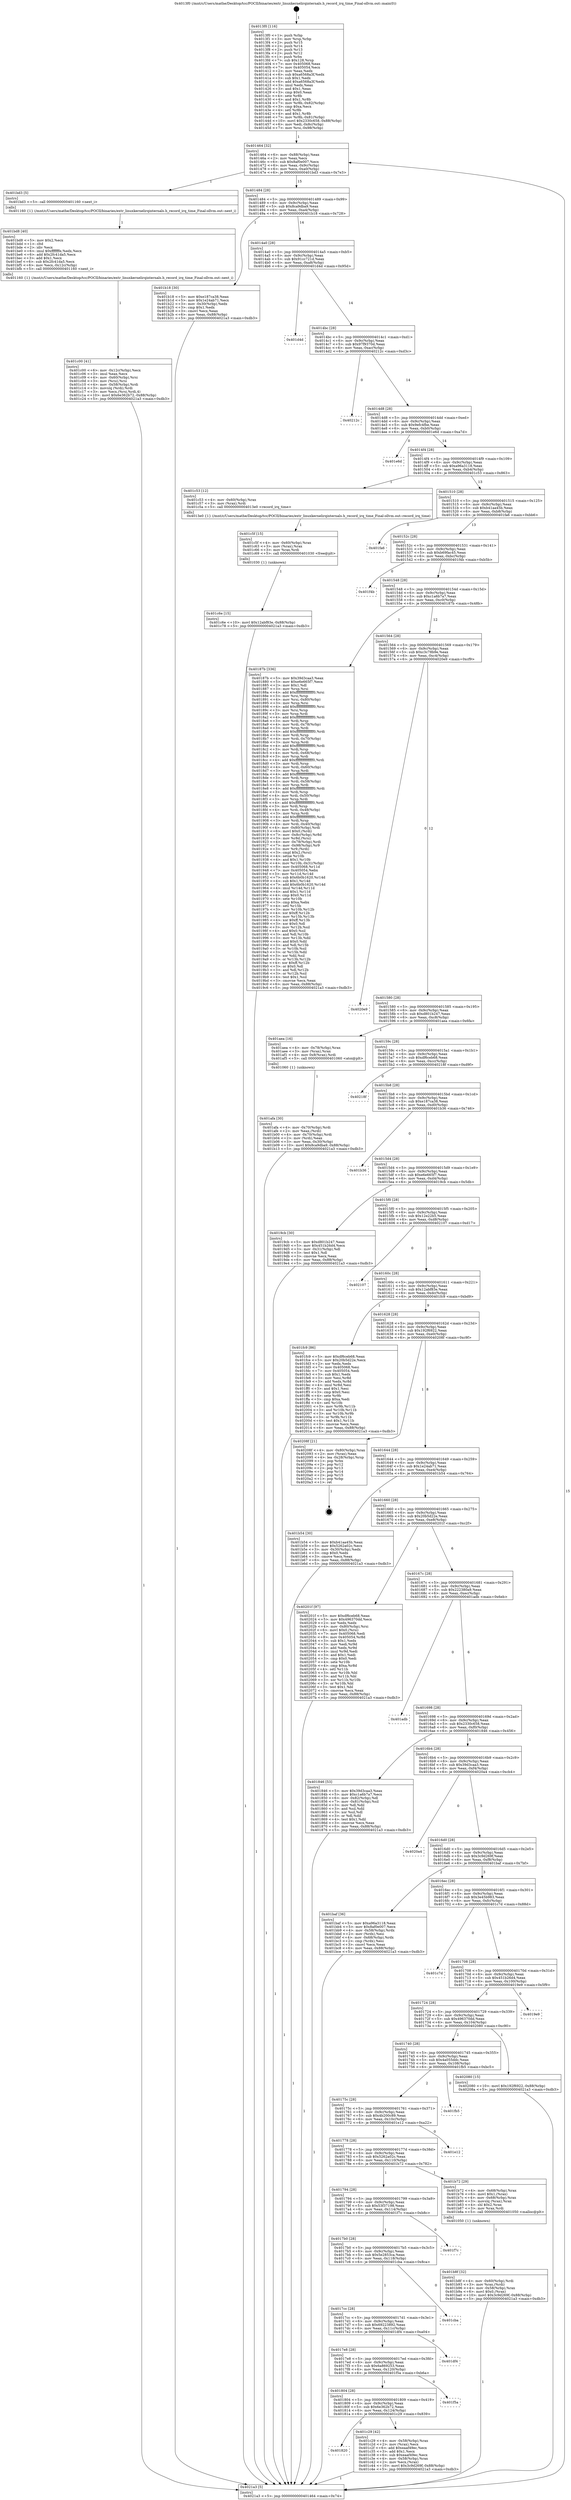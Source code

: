 digraph "0x4013f0" {
  label = "0x4013f0 (/mnt/c/Users/mathe/Desktop/tcc/POCII/binaries/extr_linuxkernelirqinternals.h_record_irq_time_Final-ollvm.out::main(0))"
  labelloc = "t"
  node[shape=record]

  Entry [label="",width=0.3,height=0.3,shape=circle,fillcolor=black,style=filled]
  "0x401464" [label="{
     0x401464 [32]\l
     | [instrs]\l
     &nbsp;&nbsp;0x401464 \<+6\>: mov -0x88(%rbp),%eax\l
     &nbsp;&nbsp;0x40146a \<+2\>: mov %eax,%ecx\l
     &nbsp;&nbsp;0x40146c \<+6\>: sub $0x8af0e007,%ecx\l
     &nbsp;&nbsp;0x401472 \<+6\>: mov %eax,-0x9c(%rbp)\l
     &nbsp;&nbsp;0x401478 \<+6\>: mov %ecx,-0xa0(%rbp)\l
     &nbsp;&nbsp;0x40147e \<+6\>: je 0000000000401bd3 \<main+0x7e3\>\l
  }"]
  "0x401bd3" [label="{
     0x401bd3 [5]\l
     | [instrs]\l
     &nbsp;&nbsp;0x401bd3 \<+5\>: call 0000000000401160 \<next_i\>\l
     | [calls]\l
     &nbsp;&nbsp;0x401160 \{1\} (/mnt/c/Users/mathe/Desktop/tcc/POCII/binaries/extr_linuxkernelirqinternals.h_record_irq_time_Final-ollvm.out::next_i)\l
  }"]
  "0x401484" [label="{
     0x401484 [28]\l
     | [instrs]\l
     &nbsp;&nbsp;0x401484 \<+5\>: jmp 0000000000401489 \<main+0x99\>\l
     &nbsp;&nbsp;0x401489 \<+6\>: mov -0x9c(%rbp),%eax\l
     &nbsp;&nbsp;0x40148f \<+5\>: sub $0x8ca9dba9,%eax\l
     &nbsp;&nbsp;0x401494 \<+6\>: mov %eax,-0xa4(%rbp)\l
     &nbsp;&nbsp;0x40149a \<+6\>: je 0000000000401b18 \<main+0x728\>\l
  }"]
  Exit [label="",width=0.3,height=0.3,shape=circle,fillcolor=black,style=filled,peripheries=2]
  "0x401b18" [label="{
     0x401b18 [30]\l
     | [instrs]\l
     &nbsp;&nbsp;0x401b18 \<+5\>: mov $0xe187ca38,%eax\l
     &nbsp;&nbsp;0x401b1d \<+5\>: mov $0x1e24ab71,%ecx\l
     &nbsp;&nbsp;0x401b22 \<+3\>: mov -0x30(%rbp),%edx\l
     &nbsp;&nbsp;0x401b25 \<+3\>: cmp $0x1,%edx\l
     &nbsp;&nbsp;0x401b28 \<+3\>: cmovl %ecx,%eax\l
     &nbsp;&nbsp;0x401b2b \<+6\>: mov %eax,-0x88(%rbp)\l
     &nbsp;&nbsp;0x401b31 \<+5\>: jmp 00000000004021a3 \<main+0xdb3\>\l
  }"]
  "0x4014a0" [label="{
     0x4014a0 [28]\l
     | [instrs]\l
     &nbsp;&nbsp;0x4014a0 \<+5\>: jmp 00000000004014a5 \<main+0xb5\>\l
     &nbsp;&nbsp;0x4014a5 \<+6\>: mov -0x9c(%rbp),%eax\l
     &nbsp;&nbsp;0x4014ab \<+5\>: sub $0x91cc721d,%eax\l
     &nbsp;&nbsp;0x4014b0 \<+6\>: mov %eax,-0xa8(%rbp)\l
     &nbsp;&nbsp;0x4014b6 \<+6\>: je 0000000000401d4d \<main+0x95d\>\l
  }"]
  "0x401c6e" [label="{
     0x401c6e [15]\l
     | [instrs]\l
     &nbsp;&nbsp;0x401c6e \<+10\>: movl $0x12abf83e,-0x88(%rbp)\l
     &nbsp;&nbsp;0x401c78 \<+5\>: jmp 00000000004021a3 \<main+0xdb3\>\l
  }"]
  "0x401d4d" [label="{
     0x401d4d\l
  }", style=dashed]
  "0x4014bc" [label="{
     0x4014bc [28]\l
     | [instrs]\l
     &nbsp;&nbsp;0x4014bc \<+5\>: jmp 00000000004014c1 \<main+0xd1\>\l
     &nbsp;&nbsp;0x4014c1 \<+6\>: mov -0x9c(%rbp),%eax\l
     &nbsp;&nbsp;0x4014c7 \<+5\>: sub $0x97f9370d,%eax\l
     &nbsp;&nbsp;0x4014cc \<+6\>: mov %eax,-0xac(%rbp)\l
     &nbsp;&nbsp;0x4014d2 \<+6\>: je 000000000040212c \<main+0xd3c\>\l
  }"]
  "0x401c5f" [label="{
     0x401c5f [15]\l
     | [instrs]\l
     &nbsp;&nbsp;0x401c5f \<+4\>: mov -0x60(%rbp),%rax\l
     &nbsp;&nbsp;0x401c63 \<+3\>: mov (%rax),%rax\l
     &nbsp;&nbsp;0x401c66 \<+3\>: mov %rax,%rdi\l
     &nbsp;&nbsp;0x401c69 \<+5\>: call 0000000000401030 \<free@plt\>\l
     | [calls]\l
     &nbsp;&nbsp;0x401030 \{1\} (unknown)\l
  }"]
  "0x40212c" [label="{
     0x40212c\l
  }", style=dashed]
  "0x4014d8" [label="{
     0x4014d8 [28]\l
     | [instrs]\l
     &nbsp;&nbsp;0x4014d8 \<+5\>: jmp 00000000004014dd \<main+0xed\>\l
     &nbsp;&nbsp;0x4014dd \<+6\>: mov -0x9c(%rbp),%eax\l
     &nbsp;&nbsp;0x4014e3 \<+5\>: sub $0x9efc4fbe,%eax\l
     &nbsp;&nbsp;0x4014e8 \<+6\>: mov %eax,-0xb0(%rbp)\l
     &nbsp;&nbsp;0x4014ee \<+6\>: je 0000000000401e6d \<main+0xa7d\>\l
  }"]
  "0x401820" [label="{
     0x401820\l
  }", style=dashed]
  "0x401e6d" [label="{
     0x401e6d\l
  }", style=dashed]
  "0x4014f4" [label="{
     0x4014f4 [28]\l
     | [instrs]\l
     &nbsp;&nbsp;0x4014f4 \<+5\>: jmp 00000000004014f9 \<main+0x109\>\l
     &nbsp;&nbsp;0x4014f9 \<+6\>: mov -0x9c(%rbp),%eax\l
     &nbsp;&nbsp;0x4014ff \<+5\>: sub $0xa96a3118,%eax\l
     &nbsp;&nbsp;0x401504 \<+6\>: mov %eax,-0xb4(%rbp)\l
     &nbsp;&nbsp;0x40150a \<+6\>: je 0000000000401c53 \<main+0x863\>\l
  }"]
  "0x401c29" [label="{
     0x401c29 [42]\l
     | [instrs]\l
     &nbsp;&nbsp;0x401c29 \<+4\>: mov -0x58(%rbp),%rax\l
     &nbsp;&nbsp;0x401c2d \<+2\>: mov (%rax),%ecx\l
     &nbsp;&nbsp;0x401c2f \<+6\>: add $0xeaaf49ec,%ecx\l
     &nbsp;&nbsp;0x401c35 \<+3\>: add $0x1,%ecx\l
     &nbsp;&nbsp;0x401c38 \<+6\>: sub $0xeaaf49ec,%ecx\l
     &nbsp;&nbsp;0x401c3e \<+4\>: mov -0x58(%rbp),%rax\l
     &nbsp;&nbsp;0x401c42 \<+2\>: mov %ecx,(%rax)\l
     &nbsp;&nbsp;0x401c44 \<+10\>: movl $0x3c9d269f,-0x88(%rbp)\l
     &nbsp;&nbsp;0x401c4e \<+5\>: jmp 00000000004021a3 \<main+0xdb3\>\l
  }"]
  "0x401c53" [label="{
     0x401c53 [12]\l
     | [instrs]\l
     &nbsp;&nbsp;0x401c53 \<+4\>: mov -0x60(%rbp),%rax\l
     &nbsp;&nbsp;0x401c57 \<+3\>: mov (%rax),%rdi\l
     &nbsp;&nbsp;0x401c5a \<+5\>: call 00000000004013e0 \<record_irq_time\>\l
     | [calls]\l
     &nbsp;&nbsp;0x4013e0 \{1\} (/mnt/c/Users/mathe/Desktop/tcc/POCII/binaries/extr_linuxkernelirqinternals.h_record_irq_time_Final-ollvm.out::record_irq_time)\l
  }"]
  "0x401510" [label="{
     0x401510 [28]\l
     | [instrs]\l
     &nbsp;&nbsp;0x401510 \<+5\>: jmp 0000000000401515 \<main+0x125\>\l
     &nbsp;&nbsp;0x401515 \<+6\>: mov -0x9c(%rbp),%eax\l
     &nbsp;&nbsp;0x40151b \<+5\>: sub $0xb41aa45b,%eax\l
     &nbsp;&nbsp;0x401520 \<+6\>: mov %eax,-0xb8(%rbp)\l
     &nbsp;&nbsp;0x401526 \<+6\>: je 0000000000401fa6 \<main+0xbb6\>\l
  }"]
  "0x401804" [label="{
     0x401804 [28]\l
     | [instrs]\l
     &nbsp;&nbsp;0x401804 \<+5\>: jmp 0000000000401809 \<main+0x419\>\l
     &nbsp;&nbsp;0x401809 \<+6\>: mov -0x9c(%rbp),%eax\l
     &nbsp;&nbsp;0x40180f \<+5\>: sub $0x6e362b72,%eax\l
     &nbsp;&nbsp;0x401814 \<+6\>: mov %eax,-0x124(%rbp)\l
     &nbsp;&nbsp;0x40181a \<+6\>: je 0000000000401c29 \<main+0x839\>\l
  }"]
  "0x401fa6" [label="{
     0x401fa6\l
  }", style=dashed]
  "0x40152c" [label="{
     0x40152c [28]\l
     | [instrs]\l
     &nbsp;&nbsp;0x40152c \<+5\>: jmp 0000000000401531 \<main+0x141\>\l
     &nbsp;&nbsp;0x401531 \<+6\>: mov -0x9c(%rbp),%eax\l
     &nbsp;&nbsp;0x401537 \<+5\>: sub $0xb69fac45,%eax\l
     &nbsp;&nbsp;0x40153c \<+6\>: mov %eax,-0xbc(%rbp)\l
     &nbsp;&nbsp;0x401542 \<+6\>: je 0000000000401f4b \<main+0xb5b\>\l
  }"]
  "0x401f5a" [label="{
     0x401f5a\l
  }", style=dashed]
  "0x401f4b" [label="{
     0x401f4b\l
  }", style=dashed]
  "0x401548" [label="{
     0x401548 [28]\l
     | [instrs]\l
     &nbsp;&nbsp;0x401548 \<+5\>: jmp 000000000040154d \<main+0x15d\>\l
     &nbsp;&nbsp;0x40154d \<+6\>: mov -0x9c(%rbp),%eax\l
     &nbsp;&nbsp;0x401553 \<+5\>: sub $0xc1a6b7a7,%eax\l
     &nbsp;&nbsp;0x401558 \<+6\>: mov %eax,-0xc0(%rbp)\l
     &nbsp;&nbsp;0x40155e \<+6\>: je 000000000040187b \<main+0x48b\>\l
  }"]
  "0x4017e8" [label="{
     0x4017e8 [28]\l
     | [instrs]\l
     &nbsp;&nbsp;0x4017e8 \<+5\>: jmp 00000000004017ed \<main+0x3fd\>\l
     &nbsp;&nbsp;0x4017ed \<+6\>: mov -0x9c(%rbp),%eax\l
     &nbsp;&nbsp;0x4017f3 \<+5\>: sub $0x6a869253,%eax\l
     &nbsp;&nbsp;0x4017f8 \<+6\>: mov %eax,-0x120(%rbp)\l
     &nbsp;&nbsp;0x4017fe \<+6\>: je 0000000000401f5a \<main+0xb6a\>\l
  }"]
  "0x40187b" [label="{
     0x40187b [336]\l
     | [instrs]\l
     &nbsp;&nbsp;0x40187b \<+5\>: mov $0x39d3caa3,%eax\l
     &nbsp;&nbsp;0x401880 \<+5\>: mov $0xe6e665f7,%ecx\l
     &nbsp;&nbsp;0x401885 \<+2\>: mov $0x1,%dl\l
     &nbsp;&nbsp;0x401887 \<+3\>: mov %rsp,%rsi\l
     &nbsp;&nbsp;0x40188a \<+4\>: add $0xfffffffffffffff0,%rsi\l
     &nbsp;&nbsp;0x40188e \<+3\>: mov %rsi,%rsp\l
     &nbsp;&nbsp;0x401891 \<+4\>: mov %rsi,-0x80(%rbp)\l
     &nbsp;&nbsp;0x401895 \<+3\>: mov %rsp,%rsi\l
     &nbsp;&nbsp;0x401898 \<+4\>: add $0xfffffffffffffff0,%rsi\l
     &nbsp;&nbsp;0x40189c \<+3\>: mov %rsi,%rsp\l
     &nbsp;&nbsp;0x40189f \<+3\>: mov %rsp,%rdi\l
     &nbsp;&nbsp;0x4018a2 \<+4\>: add $0xfffffffffffffff0,%rdi\l
     &nbsp;&nbsp;0x4018a6 \<+3\>: mov %rdi,%rsp\l
     &nbsp;&nbsp;0x4018a9 \<+4\>: mov %rdi,-0x78(%rbp)\l
     &nbsp;&nbsp;0x4018ad \<+3\>: mov %rsp,%rdi\l
     &nbsp;&nbsp;0x4018b0 \<+4\>: add $0xfffffffffffffff0,%rdi\l
     &nbsp;&nbsp;0x4018b4 \<+3\>: mov %rdi,%rsp\l
     &nbsp;&nbsp;0x4018b7 \<+4\>: mov %rdi,-0x70(%rbp)\l
     &nbsp;&nbsp;0x4018bb \<+3\>: mov %rsp,%rdi\l
     &nbsp;&nbsp;0x4018be \<+4\>: add $0xfffffffffffffff0,%rdi\l
     &nbsp;&nbsp;0x4018c2 \<+3\>: mov %rdi,%rsp\l
     &nbsp;&nbsp;0x4018c5 \<+4\>: mov %rdi,-0x68(%rbp)\l
     &nbsp;&nbsp;0x4018c9 \<+3\>: mov %rsp,%rdi\l
     &nbsp;&nbsp;0x4018cc \<+4\>: add $0xfffffffffffffff0,%rdi\l
     &nbsp;&nbsp;0x4018d0 \<+3\>: mov %rdi,%rsp\l
     &nbsp;&nbsp;0x4018d3 \<+4\>: mov %rdi,-0x60(%rbp)\l
     &nbsp;&nbsp;0x4018d7 \<+3\>: mov %rsp,%rdi\l
     &nbsp;&nbsp;0x4018da \<+4\>: add $0xfffffffffffffff0,%rdi\l
     &nbsp;&nbsp;0x4018de \<+3\>: mov %rdi,%rsp\l
     &nbsp;&nbsp;0x4018e1 \<+4\>: mov %rdi,-0x58(%rbp)\l
     &nbsp;&nbsp;0x4018e5 \<+3\>: mov %rsp,%rdi\l
     &nbsp;&nbsp;0x4018e8 \<+4\>: add $0xfffffffffffffff0,%rdi\l
     &nbsp;&nbsp;0x4018ec \<+3\>: mov %rdi,%rsp\l
     &nbsp;&nbsp;0x4018ef \<+4\>: mov %rdi,-0x50(%rbp)\l
     &nbsp;&nbsp;0x4018f3 \<+3\>: mov %rsp,%rdi\l
     &nbsp;&nbsp;0x4018f6 \<+4\>: add $0xfffffffffffffff0,%rdi\l
     &nbsp;&nbsp;0x4018fa \<+3\>: mov %rdi,%rsp\l
     &nbsp;&nbsp;0x4018fd \<+4\>: mov %rdi,-0x48(%rbp)\l
     &nbsp;&nbsp;0x401901 \<+3\>: mov %rsp,%rdi\l
     &nbsp;&nbsp;0x401904 \<+4\>: add $0xfffffffffffffff0,%rdi\l
     &nbsp;&nbsp;0x401908 \<+3\>: mov %rdi,%rsp\l
     &nbsp;&nbsp;0x40190b \<+4\>: mov %rdi,-0x40(%rbp)\l
     &nbsp;&nbsp;0x40190f \<+4\>: mov -0x80(%rbp),%rdi\l
     &nbsp;&nbsp;0x401913 \<+6\>: movl $0x0,(%rdi)\l
     &nbsp;&nbsp;0x401919 \<+7\>: mov -0x8c(%rbp),%r8d\l
     &nbsp;&nbsp;0x401920 \<+3\>: mov %r8d,(%rsi)\l
     &nbsp;&nbsp;0x401923 \<+4\>: mov -0x78(%rbp),%rdi\l
     &nbsp;&nbsp;0x401927 \<+7\>: mov -0x98(%rbp),%r9\l
     &nbsp;&nbsp;0x40192e \<+3\>: mov %r9,(%rdi)\l
     &nbsp;&nbsp;0x401931 \<+3\>: cmpl $0x2,(%rsi)\l
     &nbsp;&nbsp;0x401934 \<+4\>: setne %r10b\l
     &nbsp;&nbsp;0x401938 \<+4\>: and $0x1,%r10b\l
     &nbsp;&nbsp;0x40193c \<+4\>: mov %r10b,-0x31(%rbp)\l
     &nbsp;&nbsp;0x401940 \<+8\>: mov 0x405068,%r11d\l
     &nbsp;&nbsp;0x401948 \<+7\>: mov 0x405054,%ebx\l
     &nbsp;&nbsp;0x40194f \<+3\>: mov %r11d,%r14d\l
     &nbsp;&nbsp;0x401952 \<+7\>: sub $0x6b0b1620,%r14d\l
     &nbsp;&nbsp;0x401959 \<+4\>: sub $0x1,%r14d\l
     &nbsp;&nbsp;0x40195d \<+7\>: add $0x6b0b1620,%r14d\l
     &nbsp;&nbsp;0x401964 \<+4\>: imul %r14d,%r11d\l
     &nbsp;&nbsp;0x401968 \<+4\>: and $0x1,%r11d\l
     &nbsp;&nbsp;0x40196c \<+4\>: cmp $0x0,%r11d\l
     &nbsp;&nbsp;0x401970 \<+4\>: sete %r10b\l
     &nbsp;&nbsp;0x401974 \<+3\>: cmp $0xa,%ebx\l
     &nbsp;&nbsp;0x401977 \<+4\>: setl %r15b\l
     &nbsp;&nbsp;0x40197b \<+3\>: mov %r10b,%r12b\l
     &nbsp;&nbsp;0x40197e \<+4\>: xor $0xff,%r12b\l
     &nbsp;&nbsp;0x401982 \<+3\>: mov %r15b,%r13b\l
     &nbsp;&nbsp;0x401985 \<+4\>: xor $0xff,%r13b\l
     &nbsp;&nbsp;0x401989 \<+3\>: xor $0x0,%dl\l
     &nbsp;&nbsp;0x40198c \<+3\>: mov %r12b,%sil\l
     &nbsp;&nbsp;0x40198f \<+4\>: and $0x0,%sil\l
     &nbsp;&nbsp;0x401993 \<+3\>: and %dl,%r10b\l
     &nbsp;&nbsp;0x401996 \<+3\>: mov %r13b,%dil\l
     &nbsp;&nbsp;0x401999 \<+4\>: and $0x0,%dil\l
     &nbsp;&nbsp;0x40199d \<+3\>: and %dl,%r15b\l
     &nbsp;&nbsp;0x4019a0 \<+3\>: or %r10b,%sil\l
     &nbsp;&nbsp;0x4019a3 \<+3\>: or %r15b,%dil\l
     &nbsp;&nbsp;0x4019a6 \<+3\>: xor %dil,%sil\l
     &nbsp;&nbsp;0x4019a9 \<+3\>: or %r13b,%r12b\l
     &nbsp;&nbsp;0x4019ac \<+4\>: xor $0xff,%r12b\l
     &nbsp;&nbsp;0x4019b0 \<+3\>: or $0x0,%dl\l
     &nbsp;&nbsp;0x4019b3 \<+3\>: and %dl,%r12b\l
     &nbsp;&nbsp;0x4019b6 \<+3\>: or %r12b,%sil\l
     &nbsp;&nbsp;0x4019b9 \<+4\>: test $0x1,%sil\l
     &nbsp;&nbsp;0x4019bd \<+3\>: cmovne %ecx,%eax\l
     &nbsp;&nbsp;0x4019c0 \<+6\>: mov %eax,-0x88(%rbp)\l
     &nbsp;&nbsp;0x4019c6 \<+5\>: jmp 00000000004021a3 \<main+0xdb3\>\l
  }"]
  "0x401564" [label="{
     0x401564 [28]\l
     | [instrs]\l
     &nbsp;&nbsp;0x401564 \<+5\>: jmp 0000000000401569 \<main+0x179\>\l
     &nbsp;&nbsp;0x401569 \<+6\>: mov -0x9c(%rbp),%eax\l
     &nbsp;&nbsp;0x40156f \<+5\>: sub $0xc3c78b9e,%eax\l
     &nbsp;&nbsp;0x401574 \<+6\>: mov %eax,-0xc4(%rbp)\l
     &nbsp;&nbsp;0x40157a \<+6\>: je 00000000004020e9 \<main+0xcf9\>\l
  }"]
  "0x401df4" [label="{
     0x401df4\l
  }", style=dashed]
  "0x4020e9" [label="{
     0x4020e9\l
  }", style=dashed]
  "0x401580" [label="{
     0x401580 [28]\l
     | [instrs]\l
     &nbsp;&nbsp;0x401580 \<+5\>: jmp 0000000000401585 \<main+0x195\>\l
     &nbsp;&nbsp;0x401585 \<+6\>: mov -0x9c(%rbp),%eax\l
     &nbsp;&nbsp;0x40158b \<+5\>: sub $0xd801b247,%eax\l
     &nbsp;&nbsp;0x401590 \<+6\>: mov %eax,-0xc8(%rbp)\l
     &nbsp;&nbsp;0x401596 \<+6\>: je 0000000000401aea \<main+0x6fa\>\l
  }"]
  "0x4017cc" [label="{
     0x4017cc [28]\l
     | [instrs]\l
     &nbsp;&nbsp;0x4017cc \<+5\>: jmp 00000000004017d1 \<main+0x3e1\>\l
     &nbsp;&nbsp;0x4017d1 \<+6\>: mov -0x9c(%rbp),%eax\l
     &nbsp;&nbsp;0x4017d7 \<+5\>: sub $0x69223892,%eax\l
     &nbsp;&nbsp;0x4017dc \<+6\>: mov %eax,-0x11c(%rbp)\l
     &nbsp;&nbsp;0x4017e2 \<+6\>: je 0000000000401df4 \<main+0xa04\>\l
  }"]
  "0x401aea" [label="{
     0x401aea [16]\l
     | [instrs]\l
     &nbsp;&nbsp;0x401aea \<+4\>: mov -0x78(%rbp),%rax\l
     &nbsp;&nbsp;0x401aee \<+3\>: mov (%rax),%rax\l
     &nbsp;&nbsp;0x401af1 \<+4\>: mov 0x8(%rax),%rdi\l
     &nbsp;&nbsp;0x401af5 \<+5\>: call 0000000000401060 \<atoi@plt\>\l
     | [calls]\l
     &nbsp;&nbsp;0x401060 \{1\} (unknown)\l
  }"]
  "0x40159c" [label="{
     0x40159c [28]\l
     | [instrs]\l
     &nbsp;&nbsp;0x40159c \<+5\>: jmp 00000000004015a1 \<main+0x1b1\>\l
     &nbsp;&nbsp;0x4015a1 \<+6\>: mov -0x9c(%rbp),%eax\l
     &nbsp;&nbsp;0x4015a7 \<+5\>: sub $0xdf6ceb68,%eax\l
     &nbsp;&nbsp;0x4015ac \<+6\>: mov %eax,-0xcc(%rbp)\l
     &nbsp;&nbsp;0x4015b2 \<+6\>: je 000000000040218f \<main+0xd9f\>\l
  }"]
  "0x401cba" [label="{
     0x401cba\l
  }", style=dashed]
  "0x40218f" [label="{
     0x40218f\l
  }", style=dashed]
  "0x4015b8" [label="{
     0x4015b8 [28]\l
     | [instrs]\l
     &nbsp;&nbsp;0x4015b8 \<+5\>: jmp 00000000004015bd \<main+0x1cd\>\l
     &nbsp;&nbsp;0x4015bd \<+6\>: mov -0x9c(%rbp),%eax\l
     &nbsp;&nbsp;0x4015c3 \<+5\>: sub $0xe187ca38,%eax\l
     &nbsp;&nbsp;0x4015c8 \<+6\>: mov %eax,-0xd0(%rbp)\l
     &nbsp;&nbsp;0x4015ce \<+6\>: je 0000000000401b36 \<main+0x746\>\l
  }"]
  "0x4017b0" [label="{
     0x4017b0 [28]\l
     | [instrs]\l
     &nbsp;&nbsp;0x4017b0 \<+5\>: jmp 00000000004017b5 \<main+0x3c5\>\l
     &nbsp;&nbsp;0x4017b5 \<+6\>: mov -0x9c(%rbp),%eax\l
     &nbsp;&nbsp;0x4017bb \<+5\>: sub $0x5e2853ca,%eax\l
     &nbsp;&nbsp;0x4017c0 \<+6\>: mov %eax,-0x118(%rbp)\l
     &nbsp;&nbsp;0x4017c6 \<+6\>: je 0000000000401cba \<main+0x8ca\>\l
  }"]
  "0x401b36" [label="{
     0x401b36\l
  }", style=dashed]
  "0x4015d4" [label="{
     0x4015d4 [28]\l
     | [instrs]\l
     &nbsp;&nbsp;0x4015d4 \<+5\>: jmp 00000000004015d9 \<main+0x1e9\>\l
     &nbsp;&nbsp;0x4015d9 \<+6\>: mov -0x9c(%rbp),%eax\l
     &nbsp;&nbsp;0x4015df \<+5\>: sub $0xe6e665f7,%eax\l
     &nbsp;&nbsp;0x4015e4 \<+6\>: mov %eax,-0xd4(%rbp)\l
     &nbsp;&nbsp;0x4015ea \<+6\>: je 00000000004019cb \<main+0x5db\>\l
  }"]
  "0x401f7c" [label="{
     0x401f7c\l
  }", style=dashed]
  "0x4019cb" [label="{
     0x4019cb [30]\l
     | [instrs]\l
     &nbsp;&nbsp;0x4019cb \<+5\>: mov $0xd801b247,%eax\l
     &nbsp;&nbsp;0x4019d0 \<+5\>: mov $0x451b26d4,%ecx\l
     &nbsp;&nbsp;0x4019d5 \<+3\>: mov -0x31(%rbp),%dl\l
     &nbsp;&nbsp;0x4019d8 \<+3\>: test $0x1,%dl\l
     &nbsp;&nbsp;0x4019db \<+3\>: cmovne %ecx,%eax\l
     &nbsp;&nbsp;0x4019de \<+6\>: mov %eax,-0x88(%rbp)\l
     &nbsp;&nbsp;0x4019e4 \<+5\>: jmp 00000000004021a3 \<main+0xdb3\>\l
  }"]
  "0x4015f0" [label="{
     0x4015f0 [28]\l
     | [instrs]\l
     &nbsp;&nbsp;0x4015f0 \<+5\>: jmp 00000000004015f5 \<main+0x205\>\l
     &nbsp;&nbsp;0x4015f5 \<+6\>: mov -0x9c(%rbp),%eax\l
     &nbsp;&nbsp;0x4015fb \<+5\>: sub $0x12e22b5,%eax\l
     &nbsp;&nbsp;0x401600 \<+6\>: mov %eax,-0xd8(%rbp)\l
     &nbsp;&nbsp;0x401606 \<+6\>: je 0000000000402107 \<main+0xd17\>\l
  }"]
  "0x401c00" [label="{
     0x401c00 [41]\l
     | [instrs]\l
     &nbsp;&nbsp;0x401c00 \<+6\>: mov -0x12c(%rbp),%ecx\l
     &nbsp;&nbsp;0x401c06 \<+3\>: imul %eax,%ecx\l
     &nbsp;&nbsp;0x401c09 \<+4\>: mov -0x60(%rbp),%rsi\l
     &nbsp;&nbsp;0x401c0d \<+3\>: mov (%rsi),%rsi\l
     &nbsp;&nbsp;0x401c10 \<+4\>: mov -0x58(%rbp),%rdi\l
     &nbsp;&nbsp;0x401c14 \<+3\>: movslq (%rdi),%rdi\l
     &nbsp;&nbsp;0x401c17 \<+3\>: mov %ecx,(%rsi,%rdi,4)\l
     &nbsp;&nbsp;0x401c1a \<+10\>: movl $0x6e362b72,-0x88(%rbp)\l
     &nbsp;&nbsp;0x401c24 \<+5\>: jmp 00000000004021a3 \<main+0xdb3\>\l
  }"]
  "0x402107" [label="{
     0x402107\l
  }", style=dashed]
  "0x40160c" [label="{
     0x40160c [28]\l
     | [instrs]\l
     &nbsp;&nbsp;0x40160c \<+5\>: jmp 0000000000401611 \<main+0x221\>\l
     &nbsp;&nbsp;0x401611 \<+6\>: mov -0x9c(%rbp),%eax\l
     &nbsp;&nbsp;0x401617 \<+5\>: sub $0x12abf83e,%eax\l
     &nbsp;&nbsp;0x40161c \<+6\>: mov %eax,-0xdc(%rbp)\l
     &nbsp;&nbsp;0x401622 \<+6\>: je 0000000000401fc9 \<main+0xbd9\>\l
  }"]
  "0x401bd8" [label="{
     0x401bd8 [40]\l
     | [instrs]\l
     &nbsp;&nbsp;0x401bd8 \<+5\>: mov $0x2,%ecx\l
     &nbsp;&nbsp;0x401bdd \<+1\>: cltd\l
     &nbsp;&nbsp;0x401bde \<+2\>: idiv %ecx\l
     &nbsp;&nbsp;0x401be0 \<+6\>: imul $0xfffffffe,%edx,%ecx\l
     &nbsp;&nbsp;0x401be6 \<+6\>: add $0x2fc41da5,%ecx\l
     &nbsp;&nbsp;0x401bec \<+3\>: add $0x1,%ecx\l
     &nbsp;&nbsp;0x401bef \<+6\>: sub $0x2fc41da5,%ecx\l
     &nbsp;&nbsp;0x401bf5 \<+6\>: mov %ecx,-0x12c(%rbp)\l
     &nbsp;&nbsp;0x401bfb \<+5\>: call 0000000000401160 \<next_i\>\l
     | [calls]\l
     &nbsp;&nbsp;0x401160 \{1\} (/mnt/c/Users/mathe/Desktop/tcc/POCII/binaries/extr_linuxkernelirqinternals.h_record_irq_time_Final-ollvm.out::next_i)\l
  }"]
  "0x401fc9" [label="{
     0x401fc9 [86]\l
     | [instrs]\l
     &nbsp;&nbsp;0x401fc9 \<+5\>: mov $0xdf6ceb68,%eax\l
     &nbsp;&nbsp;0x401fce \<+5\>: mov $0x20b5d22e,%ecx\l
     &nbsp;&nbsp;0x401fd3 \<+2\>: xor %edx,%edx\l
     &nbsp;&nbsp;0x401fd5 \<+7\>: mov 0x405068,%esi\l
     &nbsp;&nbsp;0x401fdc \<+7\>: mov 0x405054,%edi\l
     &nbsp;&nbsp;0x401fe3 \<+3\>: sub $0x1,%edx\l
     &nbsp;&nbsp;0x401fe6 \<+3\>: mov %esi,%r8d\l
     &nbsp;&nbsp;0x401fe9 \<+3\>: add %edx,%r8d\l
     &nbsp;&nbsp;0x401fec \<+4\>: imul %r8d,%esi\l
     &nbsp;&nbsp;0x401ff0 \<+3\>: and $0x1,%esi\l
     &nbsp;&nbsp;0x401ff3 \<+3\>: cmp $0x0,%esi\l
     &nbsp;&nbsp;0x401ff6 \<+4\>: sete %r9b\l
     &nbsp;&nbsp;0x401ffa \<+3\>: cmp $0xa,%edi\l
     &nbsp;&nbsp;0x401ffd \<+4\>: setl %r10b\l
     &nbsp;&nbsp;0x402001 \<+3\>: mov %r9b,%r11b\l
     &nbsp;&nbsp;0x402004 \<+3\>: and %r10b,%r11b\l
     &nbsp;&nbsp;0x402007 \<+3\>: xor %r10b,%r9b\l
     &nbsp;&nbsp;0x40200a \<+3\>: or %r9b,%r11b\l
     &nbsp;&nbsp;0x40200d \<+4\>: test $0x1,%r11b\l
     &nbsp;&nbsp;0x402011 \<+3\>: cmovne %ecx,%eax\l
     &nbsp;&nbsp;0x402014 \<+6\>: mov %eax,-0x88(%rbp)\l
     &nbsp;&nbsp;0x40201a \<+5\>: jmp 00000000004021a3 \<main+0xdb3\>\l
  }"]
  "0x401628" [label="{
     0x401628 [28]\l
     | [instrs]\l
     &nbsp;&nbsp;0x401628 \<+5\>: jmp 000000000040162d \<main+0x23d\>\l
     &nbsp;&nbsp;0x40162d \<+6\>: mov -0x9c(%rbp),%eax\l
     &nbsp;&nbsp;0x401633 \<+5\>: sub $0x192f6922,%eax\l
     &nbsp;&nbsp;0x401638 \<+6\>: mov %eax,-0xe0(%rbp)\l
     &nbsp;&nbsp;0x40163e \<+6\>: je 000000000040208f \<main+0xc9f\>\l
  }"]
  "0x401b8f" [label="{
     0x401b8f [32]\l
     | [instrs]\l
     &nbsp;&nbsp;0x401b8f \<+4\>: mov -0x60(%rbp),%rdi\l
     &nbsp;&nbsp;0x401b93 \<+3\>: mov %rax,(%rdi)\l
     &nbsp;&nbsp;0x401b96 \<+4\>: mov -0x58(%rbp),%rax\l
     &nbsp;&nbsp;0x401b9a \<+6\>: movl $0x0,(%rax)\l
     &nbsp;&nbsp;0x401ba0 \<+10\>: movl $0x3c9d269f,-0x88(%rbp)\l
     &nbsp;&nbsp;0x401baa \<+5\>: jmp 00000000004021a3 \<main+0xdb3\>\l
  }"]
  "0x40208f" [label="{
     0x40208f [21]\l
     | [instrs]\l
     &nbsp;&nbsp;0x40208f \<+4\>: mov -0x80(%rbp),%rax\l
     &nbsp;&nbsp;0x402093 \<+2\>: mov (%rax),%eax\l
     &nbsp;&nbsp;0x402095 \<+4\>: lea -0x28(%rbp),%rsp\l
     &nbsp;&nbsp;0x402099 \<+1\>: pop %rbx\l
     &nbsp;&nbsp;0x40209a \<+2\>: pop %r12\l
     &nbsp;&nbsp;0x40209c \<+2\>: pop %r13\l
     &nbsp;&nbsp;0x40209e \<+2\>: pop %r14\l
     &nbsp;&nbsp;0x4020a0 \<+2\>: pop %r15\l
     &nbsp;&nbsp;0x4020a2 \<+1\>: pop %rbp\l
     &nbsp;&nbsp;0x4020a3 \<+1\>: ret\l
  }"]
  "0x401644" [label="{
     0x401644 [28]\l
     | [instrs]\l
     &nbsp;&nbsp;0x401644 \<+5\>: jmp 0000000000401649 \<main+0x259\>\l
     &nbsp;&nbsp;0x401649 \<+6\>: mov -0x9c(%rbp),%eax\l
     &nbsp;&nbsp;0x40164f \<+5\>: sub $0x1e24ab71,%eax\l
     &nbsp;&nbsp;0x401654 \<+6\>: mov %eax,-0xe4(%rbp)\l
     &nbsp;&nbsp;0x40165a \<+6\>: je 0000000000401b54 \<main+0x764\>\l
  }"]
  "0x401794" [label="{
     0x401794 [28]\l
     | [instrs]\l
     &nbsp;&nbsp;0x401794 \<+5\>: jmp 0000000000401799 \<main+0x3a9\>\l
     &nbsp;&nbsp;0x401799 \<+6\>: mov -0x9c(%rbp),%eax\l
     &nbsp;&nbsp;0x40179f \<+5\>: sub $0x53f37198,%eax\l
     &nbsp;&nbsp;0x4017a4 \<+6\>: mov %eax,-0x114(%rbp)\l
     &nbsp;&nbsp;0x4017aa \<+6\>: je 0000000000401f7c \<main+0xb8c\>\l
  }"]
  "0x401b54" [label="{
     0x401b54 [30]\l
     | [instrs]\l
     &nbsp;&nbsp;0x401b54 \<+5\>: mov $0xb41aa45b,%eax\l
     &nbsp;&nbsp;0x401b59 \<+5\>: mov $0x5262a02c,%ecx\l
     &nbsp;&nbsp;0x401b5e \<+3\>: mov -0x30(%rbp),%edx\l
     &nbsp;&nbsp;0x401b61 \<+3\>: cmp $0x0,%edx\l
     &nbsp;&nbsp;0x401b64 \<+3\>: cmove %ecx,%eax\l
     &nbsp;&nbsp;0x401b67 \<+6\>: mov %eax,-0x88(%rbp)\l
     &nbsp;&nbsp;0x401b6d \<+5\>: jmp 00000000004021a3 \<main+0xdb3\>\l
  }"]
  "0x401660" [label="{
     0x401660 [28]\l
     | [instrs]\l
     &nbsp;&nbsp;0x401660 \<+5\>: jmp 0000000000401665 \<main+0x275\>\l
     &nbsp;&nbsp;0x401665 \<+6\>: mov -0x9c(%rbp),%eax\l
     &nbsp;&nbsp;0x40166b \<+5\>: sub $0x20b5d22e,%eax\l
     &nbsp;&nbsp;0x401670 \<+6\>: mov %eax,-0xe8(%rbp)\l
     &nbsp;&nbsp;0x401676 \<+6\>: je 000000000040201f \<main+0xc2f\>\l
  }"]
  "0x401b72" [label="{
     0x401b72 [29]\l
     | [instrs]\l
     &nbsp;&nbsp;0x401b72 \<+4\>: mov -0x68(%rbp),%rax\l
     &nbsp;&nbsp;0x401b76 \<+6\>: movl $0x1,(%rax)\l
     &nbsp;&nbsp;0x401b7c \<+4\>: mov -0x68(%rbp),%rax\l
     &nbsp;&nbsp;0x401b80 \<+3\>: movslq (%rax),%rax\l
     &nbsp;&nbsp;0x401b83 \<+4\>: shl $0x2,%rax\l
     &nbsp;&nbsp;0x401b87 \<+3\>: mov %rax,%rdi\l
     &nbsp;&nbsp;0x401b8a \<+5\>: call 0000000000401050 \<malloc@plt\>\l
     | [calls]\l
     &nbsp;&nbsp;0x401050 \{1\} (unknown)\l
  }"]
  "0x40201f" [label="{
     0x40201f [97]\l
     | [instrs]\l
     &nbsp;&nbsp;0x40201f \<+5\>: mov $0xdf6ceb68,%eax\l
     &nbsp;&nbsp;0x402024 \<+5\>: mov $0x496370dd,%ecx\l
     &nbsp;&nbsp;0x402029 \<+2\>: xor %edx,%edx\l
     &nbsp;&nbsp;0x40202b \<+4\>: mov -0x80(%rbp),%rsi\l
     &nbsp;&nbsp;0x40202f \<+6\>: movl $0x0,(%rsi)\l
     &nbsp;&nbsp;0x402035 \<+7\>: mov 0x405068,%edi\l
     &nbsp;&nbsp;0x40203c \<+8\>: mov 0x405054,%r8d\l
     &nbsp;&nbsp;0x402044 \<+3\>: sub $0x1,%edx\l
     &nbsp;&nbsp;0x402047 \<+3\>: mov %edi,%r9d\l
     &nbsp;&nbsp;0x40204a \<+3\>: add %edx,%r9d\l
     &nbsp;&nbsp;0x40204d \<+4\>: imul %r9d,%edi\l
     &nbsp;&nbsp;0x402051 \<+3\>: and $0x1,%edi\l
     &nbsp;&nbsp;0x402054 \<+3\>: cmp $0x0,%edi\l
     &nbsp;&nbsp;0x402057 \<+4\>: sete %r10b\l
     &nbsp;&nbsp;0x40205b \<+4\>: cmp $0xa,%r8d\l
     &nbsp;&nbsp;0x40205f \<+4\>: setl %r11b\l
     &nbsp;&nbsp;0x402063 \<+3\>: mov %r10b,%bl\l
     &nbsp;&nbsp;0x402066 \<+3\>: and %r11b,%bl\l
     &nbsp;&nbsp;0x402069 \<+3\>: xor %r11b,%r10b\l
     &nbsp;&nbsp;0x40206c \<+3\>: or %r10b,%bl\l
     &nbsp;&nbsp;0x40206f \<+3\>: test $0x1,%bl\l
     &nbsp;&nbsp;0x402072 \<+3\>: cmovne %ecx,%eax\l
     &nbsp;&nbsp;0x402075 \<+6\>: mov %eax,-0x88(%rbp)\l
     &nbsp;&nbsp;0x40207b \<+5\>: jmp 00000000004021a3 \<main+0xdb3\>\l
  }"]
  "0x40167c" [label="{
     0x40167c [28]\l
     | [instrs]\l
     &nbsp;&nbsp;0x40167c \<+5\>: jmp 0000000000401681 \<main+0x291\>\l
     &nbsp;&nbsp;0x401681 \<+6\>: mov -0x9c(%rbp),%eax\l
     &nbsp;&nbsp;0x401687 \<+5\>: sub $0x222380a9,%eax\l
     &nbsp;&nbsp;0x40168c \<+6\>: mov %eax,-0xec(%rbp)\l
     &nbsp;&nbsp;0x401692 \<+6\>: je 0000000000401adb \<main+0x6eb\>\l
  }"]
  "0x401778" [label="{
     0x401778 [28]\l
     | [instrs]\l
     &nbsp;&nbsp;0x401778 \<+5\>: jmp 000000000040177d \<main+0x38d\>\l
     &nbsp;&nbsp;0x40177d \<+6\>: mov -0x9c(%rbp),%eax\l
     &nbsp;&nbsp;0x401783 \<+5\>: sub $0x5262a02c,%eax\l
     &nbsp;&nbsp;0x401788 \<+6\>: mov %eax,-0x110(%rbp)\l
     &nbsp;&nbsp;0x40178e \<+6\>: je 0000000000401b72 \<main+0x782\>\l
  }"]
  "0x401adb" [label="{
     0x401adb\l
  }", style=dashed]
  "0x401698" [label="{
     0x401698 [28]\l
     | [instrs]\l
     &nbsp;&nbsp;0x401698 \<+5\>: jmp 000000000040169d \<main+0x2ad\>\l
     &nbsp;&nbsp;0x40169d \<+6\>: mov -0x9c(%rbp),%eax\l
     &nbsp;&nbsp;0x4016a3 \<+5\>: sub $0x2330c658,%eax\l
     &nbsp;&nbsp;0x4016a8 \<+6\>: mov %eax,-0xf0(%rbp)\l
     &nbsp;&nbsp;0x4016ae \<+6\>: je 0000000000401846 \<main+0x456\>\l
  }"]
  "0x401e12" [label="{
     0x401e12\l
  }", style=dashed]
  "0x401846" [label="{
     0x401846 [53]\l
     | [instrs]\l
     &nbsp;&nbsp;0x401846 \<+5\>: mov $0x39d3caa3,%eax\l
     &nbsp;&nbsp;0x40184b \<+5\>: mov $0xc1a6b7a7,%ecx\l
     &nbsp;&nbsp;0x401850 \<+6\>: mov -0x82(%rbp),%dl\l
     &nbsp;&nbsp;0x401856 \<+7\>: mov -0x81(%rbp),%sil\l
     &nbsp;&nbsp;0x40185d \<+3\>: mov %dl,%dil\l
     &nbsp;&nbsp;0x401860 \<+3\>: and %sil,%dil\l
     &nbsp;&nbsp;0x401863 \<+3\>: xor %sil,%dl\l
     &nbsp;&nbsp;0x401866 \<+3\>: or %dl,%dil\l
     &nbsp;&nbsp;0x401869 \<+4\>: test $0x1,%dil\l
     &nbsp;&nbsp;0x40186d \<+3\>: cmovne %ecx,%eax\l
     &nbsp;&nbsp;0x401870 \<+6\>: mov %eax,-0x88(%rbp)\l
     &nbsp;&nbsp;0x401876 \<+5\>: jmp 00000000004021a3 \<main+0xdb3\>\l
  }"]
  "0x4016b4" [label="{
     0x4016b4 [28]\l
     | [instrs]\l
     &nbsp;&nbsp;0x4016b4 \<+5\>: jmp 00000000004016b9 \<main+0x2c9\>\l
     &nbsp;&nbsp;0x4016b9 \<+6\>: mov -0x9c(%rbp),%eax\l
     &nbsp;&nbsp;0x4016bf \<+5\>: sub $0x39d3caa3,%eax\l
     &nbsp;&nbsp;0x4016c4 \<+6\>: mov %eax,-0xf4(%rbp)\l
     &nbsp;&nbsp;0x4016ca \<+6\>: je 00000000004020a4 \<main+0xcb4\>\l
  }"]
  "0x4021a3" [label="{
     0x4021a3 [5]\l
     | [instrs]\l
     &nbsp;&nbsp;0x4021a3 \<+5\>: jmp 0000000000401464 \<main+0x74\>\l
  }"]
  "0x4013f0" [label="{
     0x4013f0 [116]\l
     | [instrs]\l
     &nbsp;&nbsp;0x4013f0 \<+1\>: push %rbp\l
     &nbsp;&nbsp;0x4013f1 \<+3\>: mov %rsp,%rbp\l
     &nbsp;&nbsp;0x4013f4 \<+2\>: push %r15\l
     &nbsp;&nbsp;0x4013f6 \<+2\>: push %r14\l
     &nbsp;&nbsp;0x4013f8 \<+2\>: push %r13\l
     &nbsp;&nbsp;0x4013fa \<+2\>: push %r12\l
     &nbsp;&nbsp;0x4013fc \<+1\>: push %rbx\l
     &nbsp;&nbsp;0x4013fd \<+7\>: sub $0x128,%rsp\l
     &nbsp;&nbsp;0x401404 \<+7\>: mov 0x405068,%eax\l
     &nbsp;&nbsp;0x40140b \<+7\>: mov 0x405054,%ecx\l
     &nbsp;&nbsp;0x401412 \<+2\>: mov %eax,%edx\l
     &nbsp;&nbsp;0x401414 \<+6\>: sub $0xa6568a3f,%edx\l
     &nbsp;&nbsp;0x40141a \<+3\>: sub $0x1,%edx\l
     &nbsp;&nbsp;0x40141d \<+6\>: add $0xa6568a3f,%edx\l
     &nbsp;&nbsp;0x401423 \<+3\>: imul %edx,%eax\l
     &nbsp;&nbsp;0x401426 \<+3\>: and $0x1,%eax\l
     &nbsp;&nbsp;0x401429 \<+3\>: cmp $0x0,%eax\l
     &nbsp;&nbsp;0x40142c \<+4\>: sete %r8b\l
     &nbsp;&nbsp;0x401430 \<+4\>: and $0x1,%r8b\l
     &nbsp;&nbsp;0x401434 \<+7\>: mov %r8b,-0x82(%rbp)\l
     &nbsp;&nbsp;0x40143b \<+3\>: cmp $0xa,%ecx\l
     &nbsp;&nbsp;0x40143e \<+4\>: setl %r8b\l
     &nbsp;&nbsp;0x401442 \<+4\>: and $0x1,%r8b\l
     &nbsp;&nbsp;0x401446 \<+7\>: mov %r8b,-0x81(%rbp)\l
     &nbsp;&nbsp;0x40144d \<+10\>: movl $0x2330c658,-0x88(%rbp)\l
     &nbsp;&nbsp;0x401457 \<+6\>: mov %edi,-0x8c(%rbp)\l
     &nbsp;&nbsp;0x40145d \<+7\>: mov %rsi,-0x98(%rbp)\l
  }"]
  "0x40175c" [label="{
     0x40175c [28]\l
     | [instrs]\l
     &nbsp;&nbsp;0x40175c \<+5\>: jmp 0000000000401761 \<main+0x371\>\l
     &nbsp;&nbsp;0x401761 \<+6\>: mov -0x9c(%rbp),%eax\l
     &nbsp;&nbsp;0x401767 \<+5\>: sub $0x4b200c89,%eax\l
     &nbsp;&nbsp;0x40176c \<+6\>: mov %eax,-0x10c(%rbp)\l
     &nbsp;&nbsp;0x401772 \<+6\>: je 0000000000401e12 \<main+0xa22\>\l
  }"]
  "0x401afa" [label="{
     0x401afa [30]\l
     | [instrs]\l
     &nbsp;&nbsp;0x401afa \<+4\>: mov -0x70(%rbp),%rdi\l
     &nbsp;&nbsp;0x401afe \<+2\>: mov %eax,(%rdi)\l
     &nbsp;&nbsp;0x401b00 \<+4\>: mov -0x70(%rbp),%rdi\l
     &nbsp;&nbsp;0x401b04 \<+2\>: mov (%rdi),%eax\l
     &nbsp;&nbsp;0x401b06 \<+3\>: mov %eax,-0x30(%rbp)\l
     &nbsp;&nbsp;0x401b09 \<+10\>: movl $0x8ca9dba9,-0x88(%rbp)\l
     &nbsp;&nbsp;0x401b13 \<+5\>: jmp 00000000004021a3 \<main+0xdb3\>\l
  }"]
  "0x401fb5" [label="{
     0x401fb5\l
  }", style=dashed]
  "0x4020a4" [label="{
     0x4020a4\l
  }", style=dashed]
  "0x4016d0" [label="{
     0x4016d0 [28]\l
     | [instrs]\l
     &nbsp;&nbsp;0x4016d0 \<+5\>: jmp 00000000004016d5 \<main+0x2e5\>\l
     &nbsp;&nbsp;0x4016d5 \<+6\>: mov -0x9c(%rbp),%eax\l
     &nbsp;&nbsp;0x4016db \<+5\>: sub $0x3c9d269f,%eax\l
     &nbsp;&nbsp;0x4016e0 \<+6\>: mov %eax,-0xf8(%rbp)\l
     &nbsp;&nbsp;0x4016e6 \<+6\>: je 0000000000401baf \<main+0x7bf\>\l
  }"]
  "0x401740" [label="{
     0x401740 [28]\l
     | [instrs]\l
     &nbsp;&nbsp;0x401740 \<+5\>: jmp 0000000000401745 \<main+0x355\>\l
     &nbsp;&nbsp;0x401745 \<+6\>: mov -0x9c(%rbp),%eax\l
     &nbsp;&nbsp;0x40174b \<+5\>: sub $0x4a055ddc,%eax\l
     &nbsp;&nbsp;0x401750 \<+6\>: mov %eax,-0x108(%rbp)\l
     &nbsp;&nbsp;0x401756 \<+6\>: je 0000000000401fb5 \<main+0xbc5\>\l
  }"]
  "0x401baf" [label="{
     0x401baf [36]\l
     | [instrs]\l
     &nbsp;&nbsp;0x401baf \<+5\>: mov $0xa96a3118,%eax\l
     &nbsp;&nbsp;0x401bb4 \<+5\>: mov $0x8af0e007,%ecx\l
     &nbsp;&nbsp;0x401bb9 \<+4\>: mov -0x58(%rbp),%rdx\l
     &nbsp;&nbsp;0x401bbd \<+2\>: mov (%rdx),%esi\l
     &nbsp;&nbsp;0x401bbf \<+4\>: mov -0x68(%rbp),%rdx\l
     &nbsp;&nbsp;0x401bc3 \<+2\>: cmp (%rdx),%esi\l
     &nbsp;&nbsp;0x401bc5 \<+3\>: cmovl %ecx,%eax\l
     &nbsp;&nbsp;0x401bc8 \<+6\>: mov %eax,-0x88(%rbp)\l
     &nbsp;&nbsp;0x401bce \<+5\>: jmp 00000000004021a3 \<main+0xdb3\>\l
  }"]
  "0x4016ec" [label="{
     0x4016ec [28]\l
     | [instrs]\l
     &nbsp;&nbsp;0x4016ec \<+5\>: jmp 00000000004016f1 \<main+0x301\>\l
     &nbsp;&nbsp;0x4016f1 \<+6\>: mov -0x9c(%rbp),%eax\l
     &nbsp;&nbsp;0x4016f7 \<+5\>: sub $0x3e45b983,%eax\l
     &nbsp;&nbsp;0x4016fc \<+6\>: mov %eax,-0xfc(%rbp)\l
     &nbsp;&nbsp;0x401702 \<+6\>: je 0000000000401c7d \<main+0x88d\>\l
  }"]
  "0x402080" [label="{
     0x402080 [15]\l
     | [instrs]\l
     &nbsp;&nbsp;0x402080 \<+10\>: movl $0x192f6922,-0x88(%rbp)\l
     &nbsp;&nbsp;0x40208a \<+5\>: jmp 00000000004021a3 \<main+0xdb3\>\l
  }"]
  "0x401c7d" [label="{
     0x401c7d\l
  }", style=dashed]
  "0x401708" [label="{
     0x401708 [28]\l
     | [instrs]\l
     &nbsp;&nbsp;0x401708 \<+5\>: jmp 000000000040170d \<main+0x31d\>\l
     &nbsp;&nbsp;0x40170d \<+6\>: mov -0x9c(%rbp),%eax\l
     &nbsp;&nbsp;0x401713 \<+5\>: sub $0x451b26d4,%eax\l
     &nbsp;&nbsp;0x401718 \<+6\>: mov %eax,-0x100(%rbp)\l
     &nbsp;&nbsp;0x40171e \<+6\>: je 00000000004019e9 \<main+0x5f9\>\l
  }"]
  "0x401724" [label="{
     0x401724 [28]\l
     | [instrs]\l
     &nbsp;&nbsp;0x401724 \<+5\>: jmp 0000000000401729 \<main+0x339\>\l
     &nbsp;&nbsp;0x401729 \<+6\>: mov -0x9c(%rbp),%eax\l
     &nbsp;&nbsp;0x40172f \<+5\>: sub $0x496370dd,%eax\l
     &nbsp;&nbsp;0x401734 \<+6\>: mov %eax,-0x104(%rbp)\l
     &nbsp;&nbsp;0x40173a \<+6\>: je 0000000000402080 \<main+0xc90\>\l
  }"]
  "0x4019e9" [label="{
     0x4019e9\l
  }", style=dashed]
  Entry -> "0x4013f0" [label=" 1"]
  "0x401464" -> "0x401bd3" [label=" 1"]
  "0x401464" -> "0x401484" [label=" 15"]
  "0x40208f" -> Exit [label=" 1"]
  "0x401484" -> "0x401b18" [label=" 1"]
  "0x401484" -> "0x4014a0" [label=" 14"]
  "0x402080" -> "0x4021a3" [label=" 1"]
  "0x4014a0" -> "0x401d4d" [label=" 0"]
  "0x4014a0" -> "0x4014bc" [label=" 14"]
  "0x40201f" -> "0x4021a3" [label=" 1"]
  "0x4014bc" -> "0x40212c" [label=" 0"]
  "0x4014bc" -> "0x4014d8" [label=" 14"]
  "0x401fc9" -> "0x4021a3" [label=" 1"]
  "0x4014d8" -> "0x401e6d" [label=" 0"]
  "0x4014d8" -> "0x4014f4" [label=" 14"]
  "0x401c6e" -> "0x4021a3" [label=" 1"]
  "0x4014f4" -> "0x401c53" [label=" 1"]
  "0x4014f4" -> "0x401510" [label=" 13"]
  "0x401c5f" -> "0x401c6e" [label=" 1"]
  "0x401510" -> "0x401fa6" [label=" 0"]
  "0x401510" -> "0x40152c" [label=" 13"]
  "0x401c29" -> "0x4021a3" [label=" 1"]
  "0x40152c" -> "0x401f4b" [label=" 0"]
  "0x40152c" -> "0x401548" [label=" 13"]
  "0x401804" -> "0x401820" [label=" 0"]
  "0x401548" -> "0x40187b" [label=" 1"]
  "0x401548" -> "0x401564" [label=" 12"]
  "0x401c53" -> "0x401c5f" [label=" 1"]
  "0x401564" -> "0x4020e9" [label=" 0"]
  "0x401564" -> "0x401580" [label=" 12"]
  "0x4017e8" -> "0x401804" [label=" 1"]
  "0x401580" -> "0x401aea" [label=" 1"]
  "0x401580" -> "0x40159c" [label=" 11"]
  "0x401804" -> "0x401c29" [label=" 1"]
  "0x40159c" -> "0x40218f" [label=" 0"]
  "0x40159c" -> "0x4015b8" [label=" 11"]
  "0x4017cc" -> "0x4017e8" [label=" 1"]
  "0x4015b8" -> "0x401b36" [label=" 0"]
  "0x4015b8" -> "0x4015d4" [label=" 11"]
  "0x4017e8" -> "0x401f5a" [label=" 0"]
  "0x4015d4" -> "0x4019cb" [label=" 1"]
  "0x4015d4" -> "0x4015f0" [label=" 10"]
  "0x4017b0" -> "0x4017cc" [label=" 1"]
  "0x4015f0" -> "0x402107" [label=" 0"]
  "0x4015f0" -> "0x40160c" [label=" 10"]
  "0x4017cc" -> "0x401df4" [label=" 0"]
  "0x40160c" -> "0x401fc9" [label=" 1"]
  "0x40160c" -> "0x401628" [label=" 9"]
  "0x401794" -> "0x4017b0" [label=" 1"]
  "0x401628" -> "0x40208f" [label=" 1"]
  "0x401628" -> "0x401644" [label=" 8"]
  "0x401794" -> "0x401f7c" [label=" 0"]
  "0x401644" -> "0x401b54" [label=" 1"]
  "0x401644" -> "0x401660" [label=" 7"]
  "0x4017b0" -> "0x401cba" [label=" 0"]
  "0x401660" -> "0x40201f" [label=" 1"]
  "0x401660" -> "0x40167c" [label=" 6"]
  "0x401c00" -> "0x4021a3" [label=" 1"]
  "0x40167c" -> "0x401adb" [label=" 0"]
  "0x40167c" -> "0x401698" [label=" 6"]
  "0x401bd3" -> "0x401bd8" [label=" 1"]
  "0x401698" -> "0x401846" [label=" 1"]
  "0x401698" -> "0x4016b4" [label=" 5"]
  "0x401846" -> "0x4021a3" [label=" 1"]
  "0x4013f0" -> "0x401464" [label=" 1"]
  "0x4021a3" -> "0x401464" [label=" 15"]
  "0x401baf" -> "0x4021a3" [label=" 2"]
  "0x40187b" -> "0x4021a3" [label=" 1"]
  "0x4019cb" -> "0x4021a3" [label=" 1"]
  "0x401aea" -> "0x401afa" [label=" 1"]
  "0x401afa" -> "0x4021a3" [label=" 1"]
  "0x401b18" -> "0x4021a3" [label=" 1"]
  "0x401b54" -> "0x4021a3" [label=" 1"]
  "0x401b72" -> "0x401b8f" [label=" 1"]
  "0x4016b4" -> "0x4020a4" [label=" 0"]
  "0x4016b4" -> "0x4016d0" [label=" 5"]
  "0x401778" -> "0x401794" [label=" 1"]
  "0x4016d0" -> "0x401baf" [label=" 2"]
  "0x4016d0" -> "0x4016ec" [label=" 3"]
  "0x401bd8" -> "0x401c00" [label=" 1"]
  "0x4016ec" -> "0x401c7d" [label=" 0"]
  "0x4016ec" -> "0x401708" [label=" 3"]
  "0x40175c" -> "0x401778" [label=" 2"]
  "0x401708" -> "0x4019e9" [label=" 0"]
  "0x401708" -> "0x401724" [label=" 3"]
  "0x40175c" -> "0x401e12" [label=" 0"]
  "0x401724" -> "0x402080" [label=" 1"]
  "0x401724" -> "0x401740" [label=" 2"]
  "0x401778" -> "0x401b72" [label=" 1"]
  "0x401740" -> "0x401fb5" [label=" 0"]
  "0x401740" -> "0x40175c" [label=" 2"]
  "0x401b8f" -> "0x4021a3" [label=" 1"]
}
